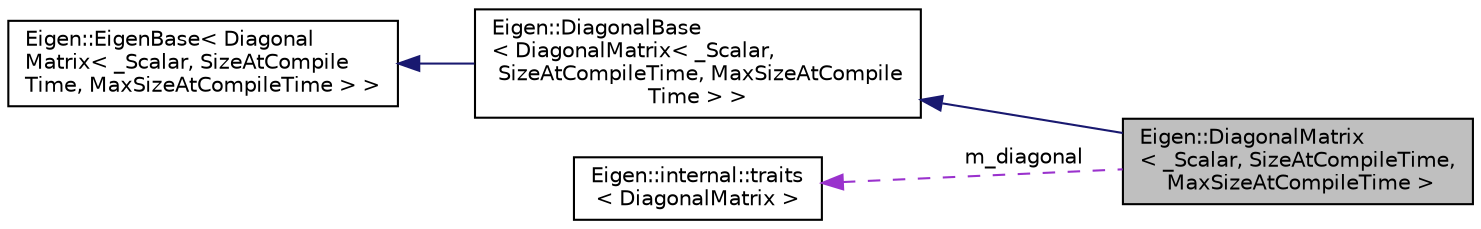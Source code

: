 digraph "Eigen::DiagonalMatrix&lt; _Scalar, SizeAtCompileTime, MaxSizeAtCompileTime &gt;"
{
  edge [fontname="Helvetica",fontsize="10",labelfontname="Helvetica",labelfontsize="10"];
  node [fontname="Helvetica",fontsize="10",shape=record];
  rankdir="LR";
  Node1 [label="Eigen::DiagonalMatrix\l\< _Scalar, SizeAtCompileTime,\l MaxSizeAtCompileTime \>",height=0.2,width=0.4,color="black", fillcolor="grey75", style="filled" fontcolor="black"];
  Node2 -> Node1 [dir="back",color="midnightblue",fontsize="10",style="solid",fontname="Helvetica"];
  Node2 [label="Eigen::DiagonalBase\l\< DiagonalMatrix\< _Scalar,\l SizeAtCompileTime, MaxSizeAtCompile\lTime \> \>",height=0.2,width=0.4,color="black", fillcolor="white", style="filled",URL="$classEigen_1_1DiagonalBase.html"];
  Node3 -> Node2 [dir="back",color="midnightblue",fontsize="10",style="solid",fontname="Helvetica"];
  Node3 [label="Eigen::EigenBase\< Diagonal\lMatrix\< _Scalar, SizeAtCompile\lTime, MaxSizeAtCompileTime \> \>",height=0.2,width=0.4,color="black", fillcolor="white", style="filled",URL="$structEigen_1_1EigenBase.html"];
  Node4 -> Node1 [dir="back",color="darkorchid3",fontsize="10",style="dashed",label=" m_diagonal" ,fontname="Helvetica"];
  Node4 [label="Eigen::internal::traits\l\< DiagonalMatrix \>",height=0.2,width=0.4,color="black", fillcolor="white", style="filled",URL="$structEigen_1_1internal_1_1traits.html"];
}
